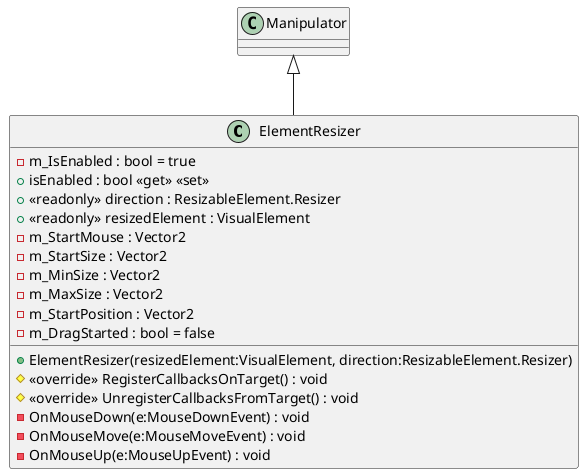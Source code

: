 @startuml
class ElementResizer {
    - m_IsEnabled : bool = true
    + isEnabled : bool <<get>> <<set>>
    + <<readonly>> direction : ResizableElement.Resizer
    + <<readonly>> resizedElement : VisualElement
    + ElementResizer(resizedElement:VisualElement, direction:ResizableElement.Resizer)
    # <<override>> RegisterCallbacksOnTarget() : void
    # <<override>> UnregisterCallbacksFromTarget() : void
    - m_StartMouse : Vector2
    - m_StartSize : Vector2
    - m_MinSize : Vector2
    - m_MaxSize : Vector2
    - m_StartPosition : Vector2
    - m_DragStarted : bool = false
    - OnMouseDown(e:MouseDownEvent) : void
    - OnMouseMove(e:MouseMoveEvent) : void
    - OnMouseUp(e:MouseUpEvent) : void
}
Manipulator <|-- ElementResizer
@enduml
